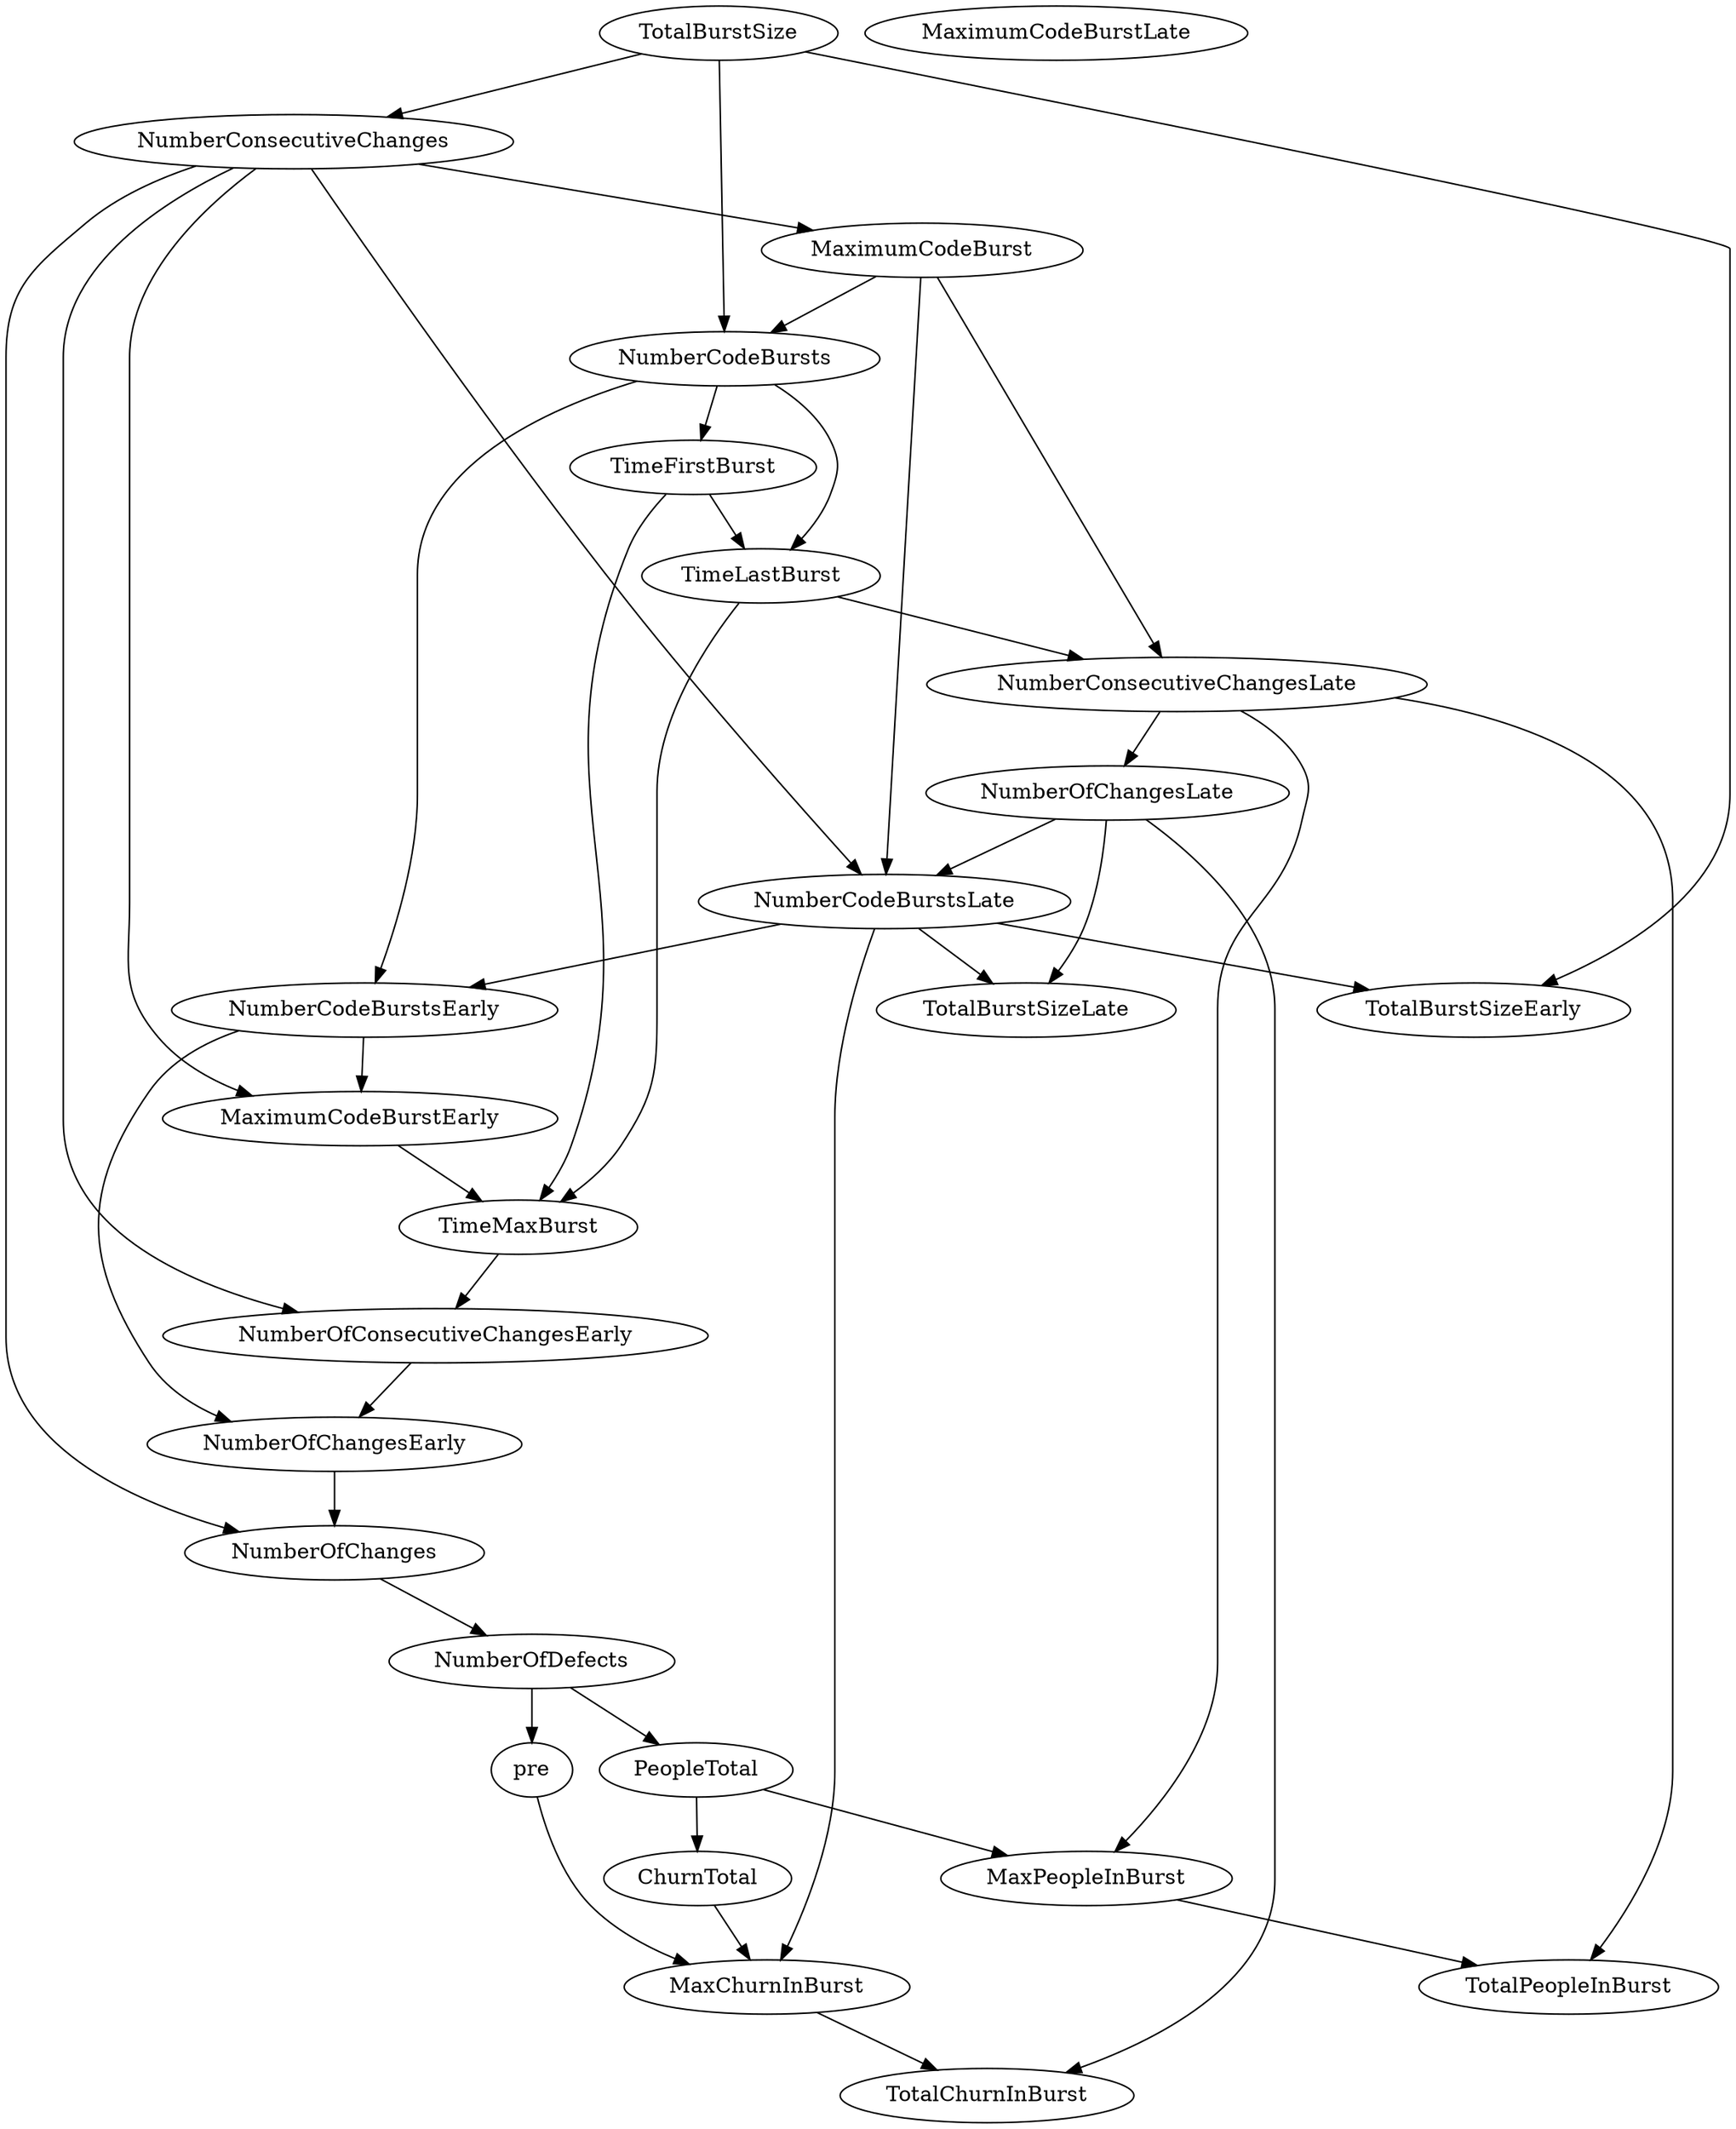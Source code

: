 digraph {
   TotalPeopleInBurst;
   MaximumCodeBurstLate;
   NumberOfChanges;
   MaxPeopleInBurst;
   TotalBurstSizeLate;
   NumberCodeBurstsLate;
   NumberOfChangesLate;
   NumberOfChangesEarly;
   MaxChurnInBurst;
   MaximumCodeBurstEarly;
   NumberCodeBurstsEarly;
   TimeFirstBurst;
   TotalChurnInBurst;
   ChurnTotal;
   MaximumCodeBurst;
   NumberOfConsecutiveChangesEarly;
   NumberConsecutiveChangesLate;
   TotalBurstSizeEarly;
   TotalBurstSize;
   TimeMaxBurst;
   NumberConsecutiveChanges;
   TimeLastBurst;
   NumberCodeBursts;
   PeopleTotal;
   pre;
   NumberOfDefects;
   NumberOfChanges -> NumberOfDefects;
   MaxPeopleInBurst -> TotalPeopleInBurst;
   NumberCodeBurstsLate -> TotalBurstSizeLate;
   NumberCodeBurstsLate -> MaxChurnInBurst;
   NumberCodeBurstsLate -> NumberCodeBurstsEarly;
   NumberCodeBurstsLate -> TotalBurstSizeEarly;
   NumberOfChangesLate -> TotalBurstSizeLate;
   NumberOfChangesLate -> NumberCodeBurstsLate;
   NumberOfChangesLate -> TotalChurnInBurst;
   NumberOfChangesEarly -> NumberOfChanges;
   MaxChurnInBurst -> TotalChurnInBurst;
   MaximumCodeBurstEarly -> TimeMaxBurst;
   NumberCodeBurstsEarly -> NumberOfChangesEarly;
   NumberCodeBurstsEarly -> MaximumCodeBurstEarly;
   TimeFirstBurst -> TimeMaxBurst;
   TimeFirstBurst -> TimeLastBurst;
   ChurnTotal -> MaxChurnInBurst;
   MaximumCodeBurst -> NumberCodeBurstsLate;
   MaximumCodeBurst -> NumberConsecutiveChangesLate;
   MaximumCodeBurst -> NumberCodeBursts;
   NumberOfConsecutiveChangesEarly -> NumberOfChangesEarly;
   NumberConsecutiveChangesLate -> TotalPeopleInBurst;
   NumberConsecutiveChangesLate -> MaxPeopleInBurst;
   NumberConsecutiveChangesLate -> NumberOfChangesLate;
   TotalBurstSize -> TotalBurstSizeEarly;
   TotalBurstSize -> NumberConsecutiveChanges;
   TotalBurstSize -> NumberCodeBursts;
   TimeMaxBurst -> NumberOfConsecutiveChangesEarly;
   NumberConsecutiveChanges -> NumberOfChanges;
   NumberConsecutiveChanges -> NumberCodeBurstsLate;
   NumberConsecutiveChanges -> MaximumCodeBurstEarly;
   NumberConsecutiveChanges -> MaximumCodeBurst;
   NumberConsecutiveChanges -> NumberOfConsecutiveChangesEarly;
   TimeLastBurst -> NumberConsecutiveChangesLate;
   TimeLastBurst -> TimeMaxBurst;
   NumberCodeBursts -> NumberCodeBurstsEarly;
   NumberCodeBursts -> TimeFirstBurst;
   NumberCodeBursts -> TimeLastBurst;
   PeopleTotal -> MaxPeopleInBurst;
   PeopleTotal -> ChurnTotal;
   pre -> MaxChurnInBurst;
   NumberOfDefects -> PeopleTotal;
   NumberOfDefects -> pre;
}
